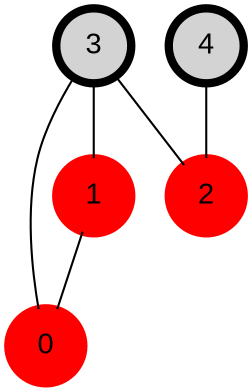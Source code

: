 graph my_graph {
node [ fontname = Arial, style="filled,setlinewidth(4)", shape=circle ]
node0 [ label = "0" color=red  ]
node1 [ label = "1" color=red  ]
node2 [ label = "2" color=red  ]
node3 [ label = "3" ]
node4 [ label = "4" ]

node1 -- node0
node3 -- node0
node3 -- node1
node3 -- node2
node4 -- node2
}